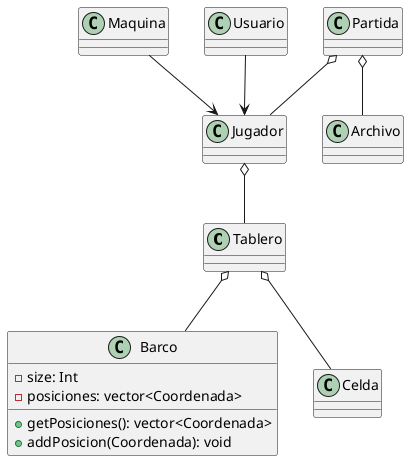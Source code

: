 @startuml


class Tablero {
}

class Jugador {
}

Jugador o-- Tablero

class Maquina {
}

class Usuario{
}

Maquina --> Jugador
Usuario --> Jugador

class Barco {
    - size: Int
    - posiciones: vector<Coordenada>
    + getPosiciones(): vector<Coordenada>
    + addPosicion(Coordenada): void
}

Tablero o-- Barco

' Casillero=Coordenada=Celda
class Celda{
}

Tablero o-- Celda

class Partida{
}

Partida o-- Jugador

class Archivo{
}

Partida o-- Archivo

@enduml